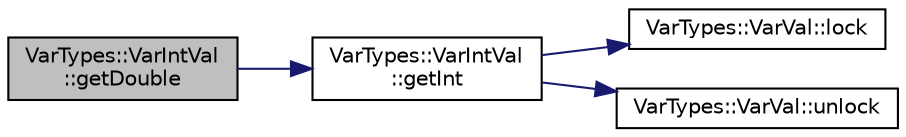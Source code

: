 digraph "VarTypes::VarIntVal::getDouble"
{
 // INTERACTIVE_SVG=YES
  edge [fontname="Helvetica",fontsize="10",labelfontname="Helvetica",labelfontsize="10"];
  node [fontname="Helvetica",fontsize="10",shape=record];
  rankdir="LR";
  Node1 [label="VarTypes::VarIntVal\l::getDouble",height=0.2,width=0.4,color="black", fillcolor="grey75", style="filled", fontcolor="black"];
  Node1 -> Node2 [color="midnightblue",fontsize="10",style="solid",fontname="Helvetica"];
  Node2 [label="VarTypes::VarIntVal\l::getInt",height=0.2,width=0.4,color="black", fillcolor="white", style="filled",URL="$d4/dc9/class_var_types_1_1_var_int_val.html#acd583a6de9fb38270945d6ae95fd32ac"];
  Node2 -> Node3 [color="midnightblue",fontsize="10",style="solid",fontname="Helvetica"];
  Node3 [label="VarTypes::VarVal::lock",height=0.2,width=0.4,color="black", fillcolor="white", style="filled",URL="$d6/de8/class_var_types_1_1_var_val.html#a687df377b593f5ab5ac0b26d22728d4a"];
  Node2 -> Node4 [color="midnightblue",fontsize="10",style="solid",fontname="Helvetica"];
  Node4 [label="VarTypes::VarVal::unlock",height=0.2,width=0.4,color="black", fillcolor="white", style="filled",URL="$d6/de8/class_var_types_1_1_var_val.html#a6f1d886beb58366ce6c157b224ff26f8"];
}

